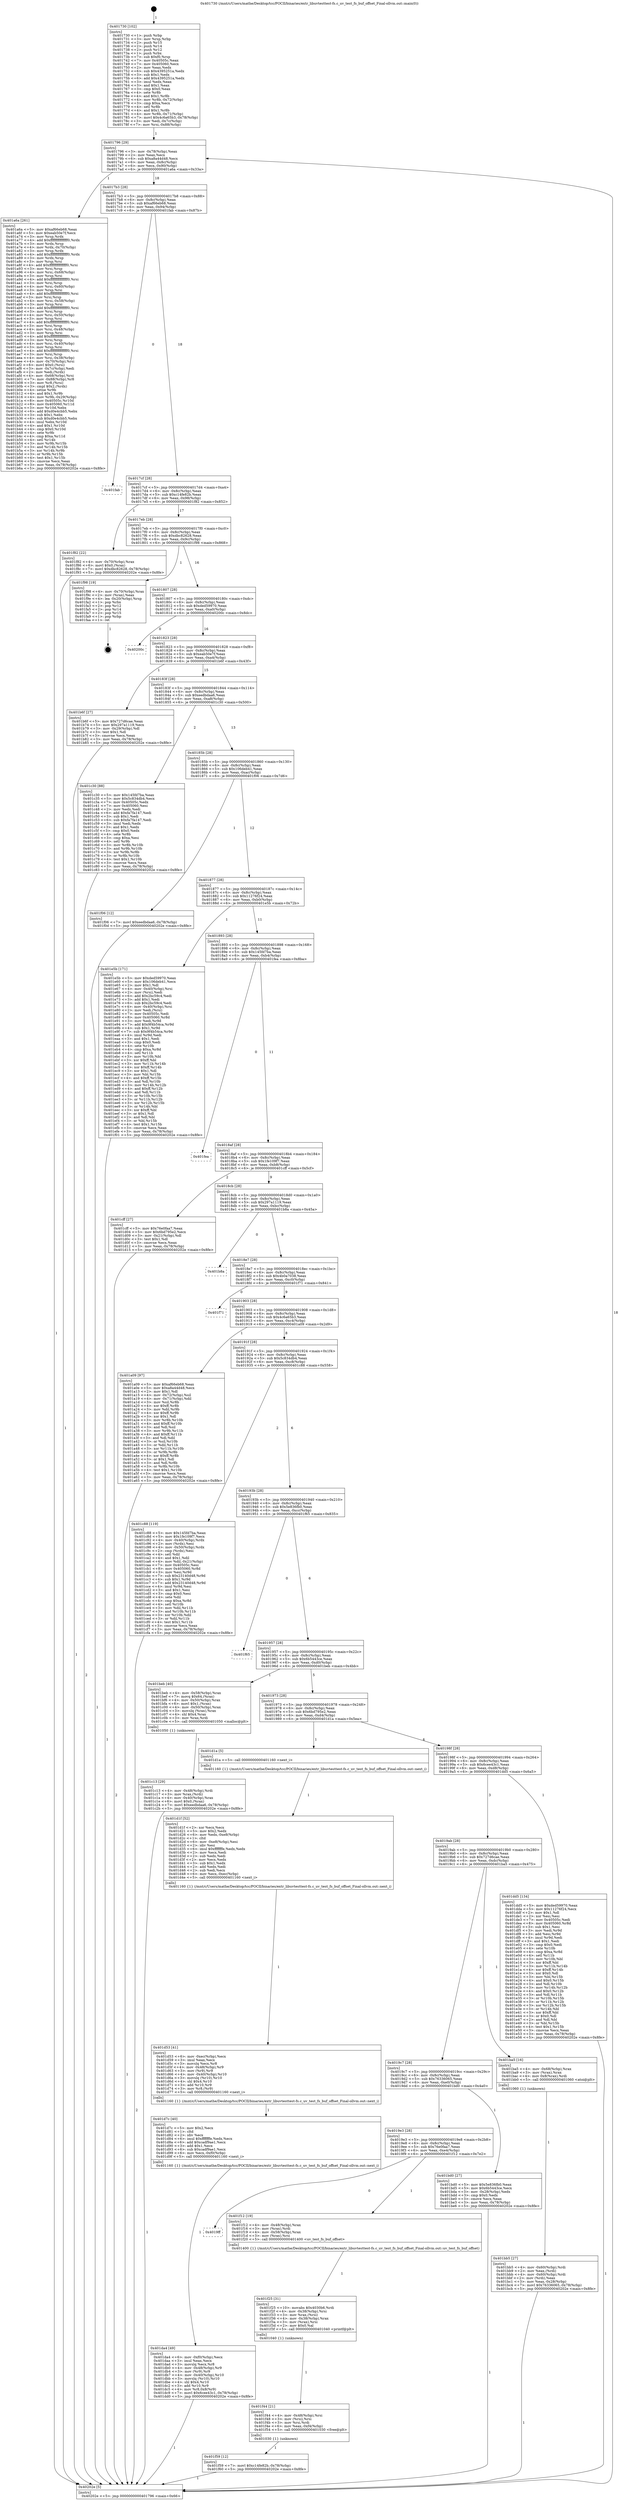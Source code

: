 digraph "0x401730" {
  label = "0x401730 (/mnt/c/Users/mathe/Desktop/tcc/POCII/binaries/extr_libuvtesttest-fs.c_uv_test_fs_buf_offset_Final-ollvm.out::main(0))"
  labelloc = "t"
  node[shape=record]

  Entry [label="",width=0.3,height=0.3,shape=circle,fillcolor=black,style=filled]
  "0x401796" [label="{
     0x401796 [29]\l
     | [instrs]\l
     &nbsp;&nbsp;0x401796 \<+3\>: mov -0x78(%rbp),%eax\l
     &nbsp;&nbsp;0x401799 \<+2\>: mov %eax,%ecx\l
     &nbsp;&nbsp;0x40179b \<+6\>: sub $0xa8a44d48,%ecx\l
     &nbsp;&nbsp;0x4017a1 \<+6\>: mov %eax,-0x8c(%rbp)\l
     &nbsp;&nbsp;0x4017a7 \<+6\>: mov %ecx,-0x90(%rbp)\l
     &nbsp;&nbsp;0x4017ad \<+6\>: je 0000000000401a6a \<main+0x33a\>\l
  }"]
  "0x401a6a" [label="{
     0x401a6a [261]\l
     | [instrs]\l
     &nbsp;&nbsp;0x401a6a \<+5\>: mov $0xaf66eb68,%eax\l
     &nbsp;&nbsp;0x401a6f \<+5\>: mov $0xeab50e7f,%ecx\l
     &nbsp;&nbsp;0x401a74 \<+3\>: mov %rsp,%rdx\l
     &nbsp;&nbsp;0x401a77 \<+4\>: add $0xfffffffffffffff0,%rdx\l
     &nbsp;&nbsp;0x401a7b \<+3\>: mov %rdx,%rsp\l
     &nbsp;&nbsp;0x401a7e \<+4\>: mov %rdx,-0x70(%rbp)\l
     &nbsp;&nbsp;0x401a82 \<+3\>: mov %rsp,%rdx\l
     &nbsp;&nbsp;0x401a85 \<+4\>: add $0xfffffffffffffff0,%rdx\l
     &nbsp;&nbsp;0x401a89 \<+3\>: mov %rdx,%rsp\l
     &nbsp;&nbsp;0x401a8c \<+3\>: mov %rsp,%rsi\l
     &nbsp;&nbsp;0x401a8f \<+4\>: add $0xfffffffffffffff0,%rsi\l
     &nbsp;&nbsp;0x401a93 \<+3\>: mov %rsi,%rsp\l
     &nbsp;&nbsp;0x401a96 \<+4\>: mov %rsi,-0x68(%rbp)\l
     &nbsp;&nbsp;0x401a9a \<+3\>: mov %rsp,%rsi\l
     &nbsp;&nbsp;0x401a9d \<+4\>: add $0xfffffffffffffff0,%rsi\l
     &nbsp;&nbsp;0x401aa1 \<+3\>: mov %rsi,%rsp\l
     &nbsp;&nbsp;0x401aa4 \<+4\>: mov %rsi,-0x60(%rbp)\l
     &nbsp;&nbsp;0x401aa8 \<+3\>: mov %rsp,%rsi\l
     &nbsp;&nbsp;0x401aab \<+4\>: add $0xfffffffffffffff0,%rsi\l
     &nbsp;&nbsp;0x401aaf \<+3\>: mov %rsi,%rsp\l
     &nbsp;&nbsp;0x401ab2 \<+4\>: mov %rsi,-0x58(%rbp)\l
     &nbsp;&nbsp;0x401ab6 \<+3\>: mov %rsp,%rsi\l
     &nbsp;&nbsp;0x401ab9 \<+4\>: add $0xfffffffffffffff0,%rsi\l
     &nbsp;&nbsp;0x401abd \<+3\>: mov %rsi,%rsp\l
     &nbsp;&nbsp;0x401ac0 \<+4\>: mov %rsi,-0x50(%rbp)\l
     &nbsp;&nbsp;0x401ac4 \<+3\>: mov %rsp,%rsi\l
     &nbsp;&nbsp;0x401ac7 \<+4\>: add $0xfffffffffffffff0,%rsi\l
     &nbsp;&nbsp;0x401acb \<+3\>: mov %rsi,%rsp\l
     &nbsp;&nbsp;0x401ace \<+4\>: mov %rsi,-0x48(%rbp)\l
     &nbsp;&nbsp;0x401ad2 \<+3\>: mov %rsp,%rsi\l
     &nbsp;&nbsp;0x401ad5 \<+4\>: add $0xfffffffffffffff0,%rsi\l
     &nbsp;&nbsp;0x401ad9 \<+3\>: mov %rsi,%rsp\l
     &nbsp;&nbsp;0x401adc \<+4\>: mov %rsi,-0x40(%rbp)\l
     &nbsp;&nbsp;0x401ae0 \<+3\>: mov %rsp,%rsi\l
     &nbsp;&nbsp;0x401ae3 \<+4\>: add $0xfffffffffffffff0,%rsi\l
     &nbsp;&nbsp;0x401ae7 \<+3\>: mov %rsi,%rsp\l
     &nbsp;&nbsp;0x401aea \<+4\>: mov %rsi,-0x38(%rbp)\l
     &nbsp;&nbsp;0x401aee \<+4\>: mov -0x70(%rbp),%rsi\l
     &nbsp;&nbsp;0x401af2 \<+6\>: movl $0x0,(%rsi)\l
     &nbsp;&nbsp;0x401af8 \<+3\>: mov -0x7c(%rbp),%edi\l
     &nbsp;&nbsp;0x401afb \<+2\>: mov %edi,(%rdx)\l
     &nbsp;&nbsp;0x401afd \<+4\>: mov -0x68(%rbp),%rsi\l
     &nbsp;&nbsp;0x401b01 \<+7\>: mov -0x88(%rbp),%r8\l
     &nbsp;&nbsp;0x401b08 \<+3\>: mov %r8,(%rsi)\l
     &nbsp;&nbsp;0x401b0b \<+3\>: cmpl $0x2,(%rdx)\l
     &nbsp;&nbsp;0x401b0e \<+4\>: setne %r9b\l
     &nbsp;&nbsp;0x401b12 \<+4\>: and $0x1,%r9b\l
     &nbsp;&nbsp;0x401b16 \<+4\>: mov %r9b,-0x29(%rbp)\l
     &nbsp;&nbsp;0x401b1a \<+8\>: mov 0x40505c,%r10d\l
     &nbsp;&nbsp;0x401b22 \<+8\>: mov 0x405060,%r11d\l
     &nbsp;&nbsp;0x401b2a \<+3\>: mov %r10d,%ebx\l
     &nbsp;&nbsp;0x401b2d \<+6\>: add $0xd0e4cbb5,%ebx\l
     &nbsp;&nbsp;0x401b33 \<+3\>: sub $0x1,%ebx\l
     &nbsp;&nbsp;0x401b36 \<+6\>: sub $0xd0e4cbb5,%ebx\l
     &nbsp;&nbsp;0x401b3c \<+4\>: imul %ebx,%r10d\l
     &nbsp;&nbsp;0x401b40 \<+4\>: and $0x1,%r10d\l
     &nbsp;&nbsp;0x401b44 \<+4\>: cmp $0x0,%r10d\l
     &nbsp;&nbsp;0x401b48 \<+4\>: sete %r9b\l
     &nbsp;&nbsp;0x401b4c \<+4\>: cmp $0xa,%r11d\l
     &nbsp;&nbsp;0x401b50 \<+4\>: setl %r14b\l
     &nbsp;&nbsp;0x401b54 \<+3\>: mov %r9b,%r15b\l
     &nbsp;&nbsp;0x401b57 \<+3\>: and %r14b,%r15b\l
     &nbsp;&nbsp;0x401b5a \<+3\>: xor %r14b,%r9b\l
     &nbsp;&nbsp;0x401b5d \<+3\>: or %r9b,%r15b\l
     &nbsp;&nbsp;0x401b60 \<+4\>: test $0x1,%r15b\l
     &nbsp;&nbsp;0x401b64 \<+3\>: cmovne %ecx,%eax\l
     &nbsp;&nbsp;0x401b67 \<+3\>: mov %eax,-0x78(%rbp)\l
     &nbsp;&nbsp;0x401b6a \<+5\>: jmp 000000000040202e \<main+0x8fe\>\l
  }"]
  "0x4017b3" [label="{
     0x4017b3 [28]\l
     | [instrs]\l
     &nbsp;&nbsp;0x4017b3 \<+5\>: jmp 00000000004017b8 \<main+0x88\>\l
     &nbsp;&nbsp;0x4017b8 \<+6\>: mov -0x8c(%rbp),%eax\l
     &nbsp;&nbsp;0x4017be \<+5\>: sub $0xaf66eb68,%eax\l
     &nbsp;&nbsp;0x4017c3 \<+6\>: mov %eax,-0x94(%rbp)\l
     &nbsp;&nbsp;0x4017c9 \<+6\>: je 0000000000401fab \<main+0x87b\>\l
  }"]
  Exit [label="",width=0.3,height=0.3,shape=circle,fillcolor=black,style=filled,peripheries=2]
  "0x401fab" [label="{
     0x401fab\l
  }", style=dashed]
  "0x4017cf" [label="{
     0x4017cf [28]\l
     | [instrs]\l
     &nbsp;&nbsp;0x4017cf \<+5\>: jmp 00000000004017d4 \<main+0xa4\>\l
     &nbsp;&nbsp;0x4017d4 \<+6\>: mov -0x8c(%rbp),%eax\l
     &nbsp;&nbsp;0x4017da \<+5\>: sub $0xc14fe82b,%eax\l
     &nbsp;&nbsp;0x4017df \<+6\>: mov %eax,-0x98(%rbp)\l
     &nbsp;&nbsp;0x4017e5 \<+6\>: je 0000000000401f82 \<main+0x852\>\l
  }"]
  "0x401f59" [label="{
     0x401f59 [12]\l
     | [instrs]\l
     &nbsp;&nbsp;0x401f59 \<+7\>: movl $0xc14fe82b,-0x78(%rbp)\l
     &nbsp;&nbsp;0x401f60 \<+5\>: jmp 000000000040202e \<main+0x8fe\>\l
  }"]
  "0x401f82" [label="{
     0x401f82 [22]\l
     | [instrs]\l
     &nbsp;&nbsp;0x401f82 \<+4\>: mov -0x70(%rbp),%rax\l
     &nbsp;&nbsp;0x401f86 \<+6\>: movl $0x0,(%rax)\l
     &nbsp;&nbsp;0x401f8c \<+7\>: movl $0xdbc82628,-0x78(%rbp)\l
     &nbsp;&nbsp;0x401f93 \<+5\>: jmp 000000000040202e \<main+0x8fe\>\l
  }"]
  "0x4017eb" [label="{
     0x4017eb [28]\l
     | [instrs]\l
     &nbsp;&nbsp;0x4017eb \<+5\>: jmp 00000000004017f0 \<main+0xc0\>\l
     &nbsp;&nbsp;0x4017f0 \<+6\>: mov -0x8c(%rbp),%eax\l
     &nbsp;&nbsp;0x4017f6 \<+5\>: sub $0xdbc82628,%eax\l
     &nbsp;&nbsp;0x4017fb \<+6\>: mov %eax,-0x9c(%rbp)\l
     &nbsp;&nbsp;0x401801 \<+6\>: je 0000000000401f98 \<main+0x868\>\l
  }"]
  "0x401f44" [label="{
     0x401f44 [21]\l
     | [instrs]\l
     &nbsp;&nbsp;0x401f44 \<+4\>: mov -0x48(%rbp),%rsi\l
     &nbsp;&nbsp;0x401f48 \<+3\>: mov (%rsi),%rsi\l
     &nbsp;&nbsp;0x401f4b \<+3\>: mov %rsi,%rdi\l
     &nbsp;&nbsp;0x401f4e \<+6\>: mov %eax,-0xf4(%rbp)\l
     &nbsp;&nbsp;0x401f54 \<+5\>: call 0000000000401030 \<free@plt\>\l
     | [calls]\l
     &nbsp;&nbsp;0x401030 \{1\} (unknown)\l
  }"]
  "0x401f98" [label="{
     0x401f98 [19]\l
     | [instrs]\l
     &nbsp;&nbsp;0x401f98 \<+4\>: mov -0x70(%rbp),%rax\l
     &nbsp;&nbsp;0x401f9c \<+2\>: mov (%rax),%eax\l
     &nbsp;&nbsp;0x401f9e \<+4\>: lea -0x20(%rbp),%rsp\l
     &nbsp;&nbsp;0x401fa2 \<+1\>: pop %rbx\l
     &nbsp;&nbsp;0x401fa3 \<+2\>: pop %r12\l
     &nbsp;&nbsp;0x401fa5 \<+2\>: pop %r14\l
     &nbsp;&nbsp;0x401fa7 \<+2\>: pop %r15\l
     &nbsp;&nbsp;0x401fa9 \<+1\>: pop %rbp\l
     &nbsp;&nbsp;0x401faa \<+1\>: ret\l
  }"]
  "0x401807" [label="{
     0x401807 [28]\l
     | [instrs]\l
     &nbsp;&nbsp;0x401807 \<+5\>: jmp 000000000040180c \<main+0xdc\>\l
     &nbsp;&nbsp;0x40180c \<+6\>: mov -0x8c(%rbp),%eax\l
     &nbsp;&nbsp;0x401812 \<+5\>: sub $0xded59970,%eax\l
     &nbsp;&nbsp;0x401817 \<+6\>: mov %eax,-0xa0(%rbp)\l
     &nbsp;&nbsp;0x40181d \<+6\>: je 000000000040200c \<main+0x8dc\>\l
  }"]
  "0x401f25" [label="{
     0x401f25 [31]\l
     | [instrs]\l
     &nbsp;&nbsp;0x401f25 \<+10\>: movabs $0x4030b6,%rdi\l
     &nbsp;&nbsp;0x401f2f \<+4\>: mov -0x38(%rbp),%rsi\l
     &nbsp;&nbsp;0x401f33 \<+3\>: mov %rax,(%rsi)\l
     &nbsp;&nbsp;0x401f36 \<+4\>: mov -0x38(%rbp),%rax\l
     &nbsp;&nbsp;0x401f3a \<+3\>: mov (%rax),%rsi\l
     &nbsp;&nbsp;0x401f3d \<+2\>: mov $0x0,%al\l
     &nbsp;&nbsp;0x401f3f \<+5\>: call 0000000000401040 \<printf@plt\>\l
     | [calls]\l
     &nbsp;&nbsp;0x401040 \{1\} (unknown)\l
  }"]
  "0x40200c" [label="{
     0x40200c\l
  }", style=dashed]
  "0x401823" [label="{
     0x401823 [28]\l
     | [instrs]\l
     &nbsp;&nbsp;0x401823 \<+5\>: jmp 0000000000401828 \<main+0xf8\>\l
     &nbsp;&nbsp;0x401828 \<+6\>: mov -0x8c(%rbp),%eax\l
     &nbsp;&nbsp;0x40182e \<+5\>: sub $0xeab50e7f,%eax\l
     &nbsp;&nbsp;0x401833 \<+6\>: mov %eax,-0xa4(%rbp)\l
     &nbsp;&nbsp;0x401839 \<+6\>: je 0000000000401b6f \<main+0x43f\>\l
  }"]
  "0x4019ff" [label="{
     0x4019ff\l
  }", style=dashed]
  "0x401b6f" [label="{
     0x401b6f [27]\l
     | [instrs]\l
     &nbsp;&nbsp;0x401b6f \<+5\>: mov $0x727d6cae,%eax\l
     &nbsp;&nbsp;0x401b74 \<+5\>: mov $0x297a1119,%ecx\l
     &nbsp;&nbsp;0x401b79 \<+3\>: mov -0x29(%rbp),%dl\l
     &nbsp;&nbsp;0x401b7c \<+3\>: test $0x1,%dl\l
     &nbsp;&nbsp;0x401b7f \<+3\>: cmovne %ecx,%eax\l
     &nbsp;&nbsp;0x401b82 \<+3\>: mov %eax,-0x78(%rbp)\l
     &nbsp;&nbsp;0x401b85 \<+5\>: jmp 000000000040202e \<main+0x8fe\>\l
  }"]
  "0x40183f" [label="{
     0x40183f [28]\l
     | [instrs]\l
     &nbsp;&nbsp;0x40183f \<+5\>: jmp 0000000000401844 \<main+0x114\>\l
     &nbsp;&nbsp;0x401844 \<+6\>: mov -0x8c(%rbp),%eax\l
     &nbsp;&nbsp;0x40184a \<+5\>: sub $0xeedbdaa6,%eax\l
     &nbsp;&nbsp;0x40184f \<+6\>: mov %eax,-0xa8(%rbp)\l
     &nbsp;&nbsp;0x401855 \<+6\>: je 0000000000401c30 \<main+0x500\>\l
  }"]
  "0x401f12" [label="{
     0x401f12 [19]\l
     | [instrs]\l
     &nbsp;&nbsp;0x401f12 \<+4\>: mov -0x48(%rbp),%rax\l
     &nbsp;&nbsp;0x401f16 \<+3\>: mov (%rax),%rdi\l
     &nbsp;&nbsp;0x401f19 \<+4\>: mov -0x58(%rbp),%rax\l
     &nbsp;&nbsp;0x401f1d \<+3\>: mov (%rax),%rsi\l
     &nbsp;&nbsp;0x401f20 \<+5\>: call 0000000000401400 \<uv_test_fs_buf_offset\>\l
     | [calls]\l
     &nbsp;&nbsp;0x401400 \{1\} (/mnt/c/Users/mathe/Desktop/tcc/POCII/binaries/extr_libuvtesttest-fs.c_uv_test_fs_buf_offset_Final-ollvm.out::uv_test_fs_buf_offset)\l
  }"]
  "0x401c30" [label="{
     0x401c30 [88]\l
     | [instrs]\l
     &nbsp;&nbsp;0x401c30 \<+5\>: mov $0x145fd7ba,%eax\l
     &nbsp;&nbsp;0x401c35 \<+5\>: mov $0x5c834db4,%ecx\l
     &nbsp;&nbsp;0x401c3a \<+7\>: mov 0x40505c,%edx\l
     &nbsp;&nbsp;0x401c41 \<+7\>: mov 0x405060,%esi\l
     &nbsp;&nbsp;0x401c48 \<+2\>: mov %edx,%edi\l
     &nbsp;&nbsp;0x401c4a \<+6\>: add $0xfa7fa147,%edi\l
     &nbsp;&nbsp;0x401c50 \<+3\>: sub $0x1,%edi\l
     &nbsp;&nbsp;0x401c53 \<+6\>: sub $0xfa7fa147,%edi\l
     &nbsp;&nbsp;0x401c59 \<+3\>: imul %edi,%edx\l
     &nbsp;&nbsp;0x401c5c \<+3\>: and $0x1,%edx\l
     &nbsp;&nbsp;0x401c5f \<+3\>: cmp $0x0,%edx\l
     &nbsp;&nbsp;0x401c62 \<+4\>: sete %r8b\l
     &nbsp;&nbsp;0x401c66 \<+3\>: cmp $0xa,%esi\l
     &nbsp;&nbsp;0x401c69 \<+4\>: setl %r9b\l
     &nbsp;&nbsp;0x401c6d \<+3\>: mov %r8b,%r10b\l
     &nbsp;&nbsp;0x401c70 \<+3\>: and %r9b,%r10b\l
     &nbsp;&nbsp;0x401c73 \<+3\>: xor %r9b,%r8b\l
     &nbsp;&nbsp;0x401c76 \<+3\>: or %r8b,%r10b\l
     &nbsp;&nbsp;0x401c79 \<+4\>: test $0x1,%r10b\l
     &nbsp;&nbsp;0x401c7d \<+3\>: cmovne %ecx,%eax\l
     &nbsp;&nbsp;0x401c80 \<+3\>: mov %eax,-0x78(%rbp)\l
     &nbsp;&nbsp;0x401c83 \<+5\>: jmp 000000000040202e \<main+0x8fe\>\l
  }"]
  "0x40185b" [label="{
     0x40185b [28]\l
     | [instrs]\l
     &nbsp;&nbsp;0x40185b \<+5\>: jmp 0000000000401860 \<main+0x130\>\l
     &nbsp;&nbsp;0x401860 \<+6\>: mov -0x8c(%rbp),%eax\l
     &nbsp;&nbsp;0x401866 \<+5\>: sub $0x106deb41,%eax\l
     &nbsp;&nbsp;0x40186b \<+6\>: mov %eax,-0xac(%rbp)\l
     &nbsp;&nbsp;0x401871 \<+6\>: je 0000000000401f06 \<main+0x7d6\>\l
  }"]
  "0x401da4" [label="{
     0x401da4 [49]\l
     | [instrs]\l
     &nbsp;&nbsp;0x401da4 \<+6\>: mov -0xf0(%rbp),%ecx\l
     &nbsp;&nbsp;0x401daa \<+3\>: imul %eax,%ecx\l
     &nbsp;&nbsp;0x401dad \<+3\>: movslq %ecx,%r8\l
     &nbsp;&nbsp;0x401db0 \<+4\>: mov -0x48(%rbp),%r9\l
     &nbsp;&nbsp;0x401db4 \<+3\>: mov (%r9),%r9\l
     &nbsp;&nbsp;0x401db7 \<+4\>: mov -0x40(%rbp),%r10\l
     &nbsp;&nbsp;0x401dbb \<+3\>: movslq (%r10),%r10\l
     &nbsp;&nbsp;0x401dbe \<+4\>: shl $0x4,%r10\l
     &nbsp;&nbsp;0x401dc2 \<+3\>: add %r10,%r9\l
     &nbsp;&nbsp;0x401dc5 \<+4\>: mov %r8,0x8(%r9)\l
     &nbsp;&nbsp;0x401dc9 \<+7\>: movl $0x6cee43c1,-0x78(%rbp)\l
     &nbsp;&nbsp;0x401dd0 \<+5\>: jmp 000000000040202e \<main+0x8fe\>\l
  }"]
  "0x401f06" [label="{
     0x401f06 [12]\l
     | [instrs]\l
     &nbsp;&nbsp;0x401f06 \<+7\>: movl $0xeedbdaa6,-0x78(%rbp)\l
     &nbsp;&nbsp;0x401f0d \<+5\>: jmp 000000000040202e \<main+0x8fe\>\l
  }"]
  "0x401877" [label="{
     0x401877 [28]\l
     | [instrs]\l
     &nbsp;&nbsp;0x401877 \<+5\>: jmp 000000000040187c \<main+0x14c\>\l
     &nbsp;&nbsp;0x40187c \<+6\>: mov -0x8c(%rbp),%eax\l
     &nbsp;&nbsp;0x401882 \<+5\>: sub $0x11276f24,%eax\l
     &nbsp;&nbsp;0x401887 \<+6\>: mov %eax,-0xb0(%rbp)\l
     &nbsp;&nbsp;0x40188d \<+6\>: je 0000000000401e5b \<main+0x72b\>\l
  }"]
  "0x401d7c" [label="{
     0x401d7c [40]\l
     | [instrs]\l
     &nbsp;&nbsp;0x401d7c \<+5\>: mov $0x2,%ecx\l
     &nbsp;&nbsp;0x401d81 \<+1\>: cltd\l
     &nbsp;&nbsp;0x401d82 \<+2\>: idiv %ecx\l
     &nbsp;&nbsp;0x401d84 \<+6\>: imul $0xfffffffe,%edx,%ecx\l
     &nbsp;&nbsp;0x401d8a \<+6\>: add $0xcadf9ae1,%ecx\l
     &nbsp;&nbsp;0x401d90 \<+3\>: add $0x1,%ecx\l
     &nbsp;&nbsp;0x401d93 \<+6\>: sub $0xcadf9ae1,%ecx\l
     &nbsp;&nbsp;0x401d99 \<+6\>: mov %ecx,-0xf0(%rbp)\l
     &nbsp;&nbsp;0x401d9f \<+5\>: call 0000000000401160 \<next_i\>\l
     | [calls]\l
     &nbsp;&nbsp;0x401160 \{1\} (/mnt/c/Users/mathe/Desktop/tcc/POCII/binaries/extr_libuvtesttest-fs.c_uv_test_fs_buf_offset_Final-ollvm.out::next_i)\l
  }"]
  "0x401e5b" [label="{
     0x401e5b [171]\l
     | [instrs]\l
     &nbsp;&nbsp;0x401e5b \<+5\>: mov $0xded59970,%eax\l
     &nbsp;&nbsp;0x401e60 \<+5\>: mov $0x106deb41,%ecx\l
     &nbsp;&nbsp;0x401e65 \<+2\>: mov $0x1,%dl\l
     &nbsp;&nbsp;0x401e67 \<+4\>: mov -0x40(%rbp),%rsi\l
     &nbsp;&nbsp;0x401e6b \<+2\>: mov (%rsi),%edi\l
     &nbsp;&nbsp;0x401e6d \<+6\>: add $0x2bc59c4,%edi\l
     &nbsp;&nbsp;0x401e73 \<+3\>: add $0x1,%edi\l
     &nbsp;&nbsp;0x401e76 \<+6\>: sub $0x2bc59c4,%edi\l
     &nbsp;&nbsp;0x401e7c \<+4\>: mov -0x40(%rbp),%rsi\l
     &nbsp;&nbsp;0x401e80 \<+2\>: mov %edi,(%rsi)\l
     &nbsp;&nbsp;0x401e82 \<+7\>: mov 0x40505c,%edi\l
     &nbsp;&nbsp;0x401e89 \<+8\>: mov 0x405060,%r8d\l
     &nbsp;&nbsp;0x401e91 \<+3\>: mov %edi,%r9d\l
     &nbsp;&nbsp;0x401e94 \<+7\>: add $0x9f4b54ca,%r9d\l
     &nbsp;&nbsp;0x401e9b \<+4\>: sub $0x1,%r9d\l
     &nbsp;&nbsp;0x401e9f \<+7\>: sub $0x9f4b54ca,%r9d\l
     &nbsp;&nbsp;0x401ea6 \<+4\>: imul %r9d,%edi\l
     &nbsp;&nbsp;0x401eaa \<+3\>: and $0x1,%edi\l
     &nbsp;&nbsp;0x401ead \<+3\>: cmp $0x0,%edi\l
     &nbsp;&nbsp;0x401eb0 \<+4\>: sete %r10b\l
     &nbsp;&nbsp;0x401eb4 \<+4\>: cmp $0xa,%r8d\l
     &nbsp;&nbsp;0x401eb8 \<+4\>: setl %r11b\l
     &nbsp;&nbsp;0x401ebc \<+3\>: mov %r10b,%bl\l
     &nbsp;&nbsp;0x401ebf \<+3\>: xor $0xff,%bl\l
     &nbsp;&nbsp;0x401ec2 \<+3\>: mov %r11b,%r14b\l
     &nbsp;&nbsp;0x401ec5 \<+4\>: xor $0xff,%r14b\l
     &nbsp;&nbsp;0x401ec9 \<+3\>: xor $0x1,%dl\l
     &nbsp;&nbsp;0x401ecc \<+3\>: mov %bl,%r15b\l
     &nbsp;&nbsp;0x401ecf \<+4\>: and $0xff,%r15b\l
     &nbsp;&nbsp;0x401ed3 \<+3\>: and %dl,%r10b\l
     &nbsp;&nbsp;0x401ed6 \<+3\>: mov %r14b,%r12b\l
     &nbsp;&nbsp;0x401ed9 \<+4\>: and $0xff,%r12b\l
     &nbsp;&nbsp;0x401edd \<+3\>: and %dl,%r11b\l
     &nbsp;&nbsp;0x401ee0 \<+3\>: or %r10b,%r15b\l
     &nbsp;&nbsp;0x401ee3 \<+3\>: or %r11b,%r12b\l
     &nbsp;&nbsp;0x401ee6 \<+3\>: xor %r12b,%r15b\l
     &nbsp;&nbsp;0x401ee9 \<+3\>: or %r14b,%bl\l
     &nbsp;&nbsp;0x401eec \<+3\>: xor $0xff,%bl\l
     &nbsp;&nbsp;0x401eef \<+3\>: or $0x1,%dl\l
     &nbsp;&nbsp;0x401ef2 \<+2\>: and %dl,%bl\l
     &nbsp;&nbsp;0x401ef4 \<+3\>: or %bl,%r15b\l
     &nbsp;&nbsp;0x401ef7 \<+4\>: test $0x1,%r15b\l
     &nbsp;&nbsp;0x401efb \<+3\>: cmovne %ecx,%eax\l
     &nbsp;&nbsp;0x401efe \<+3\>: mov %eax,-0x78(%rbp)\l
     &nbsp;&nbsp;0x401f01 \<+5\>: jmp 000000000040202e \<main+0x8fe\>\l
  }"]
  "0x401893" [label="{
     0x401893 [28]\l
     | [instrs]\l
     &nbsp;&nbsp;0x401893 \<+5\>: jmp 0000000000401898 \<main+0x168\>\l
     &nbsp;&nbsp;0x401898 \<+6\>: mov -0x8c(%rbp),%eax\l
     &nbsp;&nbsp;0x40189e \<+5\>: sub $0x145fd7ba,%eax\l
     &nbsp;&nbsp;0x4018a3 \<+6\>: mov %eax,-0xb4(%rbp)\l
     &nbsp;&nbsp;0x4018a9 \<+6\>: je 0000000000401fea \<main+0x8ba\>\l
  }"]
  "0x401d53" [label="{
     0x401d53 [41]\l
     | [instrs]\l
     &nbsp;&nbsp;0x401d53 \<+6\>: mov -0xec(%rbp),%ecx\l
     &nbsp;&nbsp;0x401d59 \<+3\>: imul %eax,%ecx\l
     &nbsp;&nbsp;0x401d5c \<+3\>: movslq %ecx,%r8\l
     &nbsp;&nbsp;0x401d5f \<+4\>: mov -0x48(%rbp),%r9\l
     &nbsp;&nbsp;0x401d63 \<+3\>: mov (%r9),%r9\l
     &nbsp;&nbsp;0x401d66 \<+4\>: mov -0x40(%rbp),%r10\l
     &nbsp;&nbsp;0x401d6a \<+3\>: movslq (%r10),%r10\l
     &nbsp;&nbsp;0x401d6d \<+4\>: shl $0x4,%r10\l
     &nbsp;&nbsp;0x401d71 \<+3\>: add %r10,%r9\l
     &nbsp;&nbsp;0x401d74 \<+3\>: mov %r8,(%r9)\l
     &nbsp;&nbsp;0x401d77 \<+5\>: call 0000000000401160 \<next_i\>\l
     | [calls]\l
     &nbsp;&nbsp;0x401160 \{1\} (/mnt/c/Users/mathe/Desktop/tcc/POCII/binaries/extr_libuvtesttest-fs.c_uv_test_fs_buf_offset_Final-ollvm.out::next_i)\l
  }"]
  "0x401fea" [label="{
     0x401fea\l
  }", style=dashed]
  "0x4018af" [label="{
     0x4018af [28]\l
     | [instrs]\l
     &nbsp;&nbsp;0x4018af \<+5\>: jmp 00000000004018b4 \<main+0x184\>\l
     &nbsp;&nbsp;0x4018b4 \<+6\>: mov -0x8c(%rbp),%eax\l
     &nbsp;&nbsp;0x4018ba \<+5\>: sub $0x1fe109f7,%eax\l
     &nbsp;&nbsp;0x4018bf \<+6\>: mov %eax,-0xb8(%rbp)\l
     &nbsp;&nbsp;0x4018c5 \<+6\>: je 0000000000401cff \<main+0x5cf\>\l
  }"]
  "0x401d1f" [label="{
     0x401d1f [52]\l
     | [instrs]\l
     &nbsp;&nbsp;0x401d1f \<+2\>: xor %ecx,%ecx\l
     &nbsp;&nbsp;0x401d21 \<+5\>: mov $0x2,%edx\l
     &nbsp;&nbsp;0x401d26 \<+6\>: mov %edx,-0xe8(%rbp)\l
     &nbsp;&nbsp;0x401d2c \<+1\>: cltd\l
     &nbsp;&nbsp;0x401d2d \<+6\>: mov -0xe8(%rbp),%esi\l
     &nbsp;&nbsp;0x401d33 \<+2\>: idiv %esi\l
     &nbsp;&nbsp;0x401d35 \<+6\>: imul $0xfffffffe,%edx,%edx\l
     &nbsp;&nbsp;0x401d3b \<+2\>: mov %ecx,%edi\l
     &nbsp;&nbsp;0x401d3d \<+2\>: sub %edx,%edi\l
     &nbsp;&nbsp;0x401d3f \<+2\>: mov %ecx,%edx\l
     &nbsp;&nbsp;0x401d41 \<+3\>: sub $0x1,%edx\l
     &nbsp;&nbsp;0x401d44 \<+2\>: add %edx,%edi\l
     &nbsp;&nbsp;0x401d46 \<+2\>: sub %edi,%ecx\l
     &nbsp;&nbsp;0x401d48 \<+6\>: mov %ecx,-0xec(%rbp)\l
     &nbsp;&nbsp;0x401d4e \<+5\>: call 0000000000401160 \<next_i\>\l
     | [calls]\l
     &nbsp;&nbsp;0x401160 \{1\} (/mnt/c/Users/mathe/Desktop/tcc/POCII/binaries/extr_libuvtesttest-fs.c_uv_test_fs_buf_offset_Final-ollvm.out::next_i)\l
  }"]
  "0x401cff" [label="{
     0x401cff [27]\l
     | [instrs]\l
     &nbsp;&nbsp;0x401cff \<+5\>: mov $0x76e0faa7,%eax\l
     &nbsp;&nbsp;0x401d04 \<+5\>: mov $0x6bd795e2,%ecx\l
     &nbsp;&nbsp;0x401d09 \<+3\>: mov -0x21(%rbp),%dl\l
     &nbsp;&nbsp;0x401d0c \<+3\>: test $0x1,%dl\l
     &nbsp;&nbsp;0x401d0f \<+3\>: cmovne %ecx,%eax\l
     &nbsp;&nbsp;0x401d12 \<+3\>: mov %eax,-0x78(%rbp)\l
     &nbsp;&nbsp;0x401d15 \<+5\>: jmp 000000000040202e \<main+0x8fe\>\l
  }"]
  "0x4018cb" [label="{
     0x4018cb [28]\l
     | [instrs]\l
     &nbsp;&nbsp;0x4018cb \<+5\>: jmp 00000000004018d0 \<main+0x1a0\>\l
     &nbsp;&nbsp;0x4018d0 \<+6\>: mov -0x8c(%rbp),%eax\l
     &nbsp;&nbsp;0x4018d6 \<+5\>: sub $0x297a1119,%eax\l
     &nbsp;&nbsp;0x4018db \<+6\>: mov %eax,-0xbc(%rbp)\l
     &nbsp;&nbsp;0x4018e1 \<+6\>: je 0000000000401b8a \<main+0x45a\>\l
  }"]
  "0x401c13" [label="{
     0x401c13 [29]\l
     | [instrs]\l
     &nbsp;&nbsp;0x401c13 \<+4\>: mov -0x48(%rbp),%rdi\l
     &nbsp;&nbsp;0x401c17 \<+3\>: mov %rax,(%rdi)\l
     &nbsp;&nbsp;0x401c1a \<+4\>: mov -0x40(%rbp),%rax\l
     &nbsp;&nbsp;0x401c1e \<+6\>: movl $0x0,(%rax)\l
     &nbsp;&nbsp;0x401c24 \<+7\>: movl $0xeedbdaa6,-0x78(%rbp)\l
     &nbsp;&nbsp;0x401c2b \<+5\>: jmp 000000000040202e \<main+0x8fe\>\l
  }"]
  "0x401b8a" [label="{
     0x401b8a\l
  }", style=dashed]
  "0x4018e7" [label="{
     0x4018e7 [28]\l
     | [instrs]\l
     &nbsp;&nbsp;0x4018e7 \<+5\>: jmp 00000000004018ec \<main+0x1bc\>\l
     &nbsp;&nbsp;0x4018ec \<+6\>: mov -0x8c(%rbp),%eax\l
     &nbsp;&nbsp;0x4018f2 \<+5\>: sub $0x4b0a7038,%eax\l
     &nbsp;&nbsp;0x4018f7 \<+6\>: mov %eax,-0xc0(%rbp)\l
     &nbsp;&nbsp;0x4018fd \<+6\>: je 0000000000401f71 \<main+0x841\>\l
  }"]
  "0x4019e3" [label="{
     0x4019e3 [28]\l
     | [instrs]\l
     &nbsp;&nbsp;0x4019e3 \<+5\>: jmp 00000000004019e8 \<main+0x2b8\>\l
     &nbsp;&nbsp;0x4019e8 \<+6\>: mov -0x8c(%rbp),%eax\l
     &nbsp;&nbsp;0x4019ee \<+5\>: sub $0x76e0faa7,%eax\l
     &nbsp;&nbsp;0x4019f3 \<+6\>: mov %eax,-0xe4(%rbp)\l
     &nbsp;&nbsp;0x4019f9 \<+6\>: je 0000000000401f12 \<main+0x7e2\>\l
  }"]
  "0x401f71" [label="{
     0x401f71\l
  }", style=dashed]
  "0x401903" [label="{
     0x401903 [28]\l
     | [instrs]\l
     &nbsp;&nbsp;0x401903 \<+5\>: jmp 0000000000401908 \<main+0x1d8\>\l
     &nbsp;&nbsp;0x401908 \<+6\>: mov -0x8c(%rbp),%eax\l
     &nbsp;&nbsp;0x40190e \<+5\>: sub $0x4c6a65b3,%eax\l
     &nbsp;&nbsp;0x401913 \<+6\>: mov %eax,-0xc4(%rbp)\l
     &nbsp;&nbsp;0x401919 \<+6\>: je 0000000000401a09 \<main+0x2d9\>\l
  }"]
  "0x401bd0" [label="{
     0x401bd0 [27]\l
     | [instrs]\l
     &nbsp;&nbsp;0x401bd0 \<+5\>: mov $0x5e836fb0,%eax\l
     &nbsp;&nbsp;0x401bd5 \<+5\>: mov $0x6b5443ce,%ecx\l
     &nbsp;&nbsp;0x401bda \<+3\>: mov -0x28(%rbp),%edx\l
     &nbsp;&nbsp;0x401bdd \<+3\>: cmp $0x0,%edx\l
     &nbsp;&nbsp;0x401be0 \<+3\>: cmove %ecx,%eax\l
     &nbsp;&nbsp;0x401be3 \<+3\>: mov %eax,-0x78(%rbp)\l
     &nbsp;&nbsp;0x401be6 \<+5\>: jmp 000000000040202e \<main+0x8fe\>\l
  }"]
  "0x401a09" [label="{
     0x401a09 [97]\l
     | [instrs]\l
     &nbsp;&nbsp;0x401a09 \<+5\>: mov $0xaf66eb68,%eax\l
     &nbsp;&nbsp;0x401a0e \<+5\>: mov $0xa8a44d48,%ecx\l
     &nbsp;&nbsp;0x401a13 \<+2\>: mov $0x1,%dl\l
     &nbsp;&nbsp;0x401a15 \<+4\>: mov -0x72(%rbp),%sil\l
     &nbsp;&nbsp;0x401a19 \<+4\>: mov -0x71(%rbp),%dil\l
     &nbsp;&nbsp;0x401a1d \<+3\>: mov %sil,%r8b\l
     &nbsp;&nbsp;0x401a20 \<+4\>: xor $0xff,%r8b\l
     &nbsp;&nbsp;0x401a24 \<+3\>: mov %dil,%r9b\l
     &nbsp;&nbsp;0x401a27 \<+4\>: xor $0xff,%r9b\l
     &nbsp;&nbsp;0x401a2b \<+3\>: xor $0x1,%dl\l
     &nbsp;&nbsp;0x401a2e \<+3\>: mov %r8b,%r10b\l
     &nbsp;&nbsp;0x401a31 \<+4\>: and $0xff,%r10b\l
     &nbsp;&nbsp;0x401a35 \<+3\>: and %dl,%sil\l
     &nbsp;&nbsp;0x401a38 \<+3\>: mov %r9b,%r11b\l
     &nbsp;&nbsp;0x401a3b \<+4\>: and $0xff,%r11b\l
     &nbsp;&nbsp;0x401a3f \<+3\>: and %dl,%dil\l
     &nbsp;&nbsp;0x401a42 \<+3\>: or %sil,%r10b\l
     &nbsp;&nbsp;0x401a45 \<+3\>: or %dil,%r11b\l
     &nbsp;&nbsp;0x401a48 \<+3\>: xor %r11b,%r10b\l
     &nbsp;&nbsp;0x401a4b \<+3\>: or %r9b,%r8b\l
     &nbsp;&nbsp;0x401a4e \<+4\>: xor $0xff,%r8b\l
     &nbsp;&nbsp;0x401a52 \<+3\>: or $0x1,%dl\l
     &nbsp;&nbsp;0x401a55 \<+3\>: and %dl,%r8b\l
     &nbsp;&nbsp;0x401a58 \<+3\>: or %r8b,%r10b\l
     &nbsp;&nbsp;0x401a5b \<+4\>: test $0x1,%r10b\l
     &nbsp;&nbsp;0x401a5f \<+3\>: cmovne %ecx,%eax\l
     &nbsp;&nbsp;0x401a62 \<+3\>: mov %eax,-0x78(%rbp)\l
     &nbsp;&nbsp;0x401a65 \<+5\>: jmp 000000000040202e \<main+0x8fe\>\l
  }"]
  "0x40191f" [label="{
     0x40191f [28]\l
     | [instrs]\l
     &nbsp;&nbsp;0x40191f \<+5\>: jmp 0000000000401924 \<main+0x1f4\>\l
     &nbsp;&nbsp;0x401924 \<+6\>: mov -0x8c(%rbp),%eax\l
     &nbsp;&nbsp;0x40192a \<+5\>: sub $0x5c834db4,%eax\l
     &nbsp;&nbsp;0x40192f \<+6\>: mov %eax,-0xc8(%rbp)\l
     &nbsp;&nbsp;0x401935 \<+6\>: je 0000000000401c88 \<main+0x558\>\l
  }"]
  "0x40202e" [label="{
     0x40202e [5]\l
     | [instrs]\l
     &nbsp;&nbsp;0x40202e \<+5\>: jmp 0000000000401796 \<main+0x66\>\l
  }"]
  "0x401730" [label="{
     0x401730 [102]\l
     | [instrs]\l
     &nbsp;&nbsp;0x401730 \<+1\>: push %rbp\l
     &nbsp;&nbsp;0x401731 \<+3\>: mov %rsp,%rbp\l
     &nbsp;&nbsp;0x401734 \<+2\>: push %r15\l
     &nbsp;&nbsp;0x401736 \<+2\>: push %r14\l
     &nbsp;&nbsp;0x401738 \<+2\>: push %r12\l
     &nbsp;&nbsp;0x40173a \<+1\>: push %rbx\l
     &nbsp;&nbsp;0x40173b \<+7\>: sub $0xf0,%rsp\l
     &nbsp;&nbsp;0x401742 \<+7\>: mov 0x40505c,%eax\l
     &nbsp;&nbsp;0x401749 \<+7\>: mov 0x405060,%ecx\l
     &nbsp;&nbsp;0x401750 \<+2\>: mov %eax,%edx\l
     &nbsp;&nbsp;0x401752 \<+6\>: sub $0x4395251a,%edx\l
     &nbsp;&nbsp;0x401758 \<+3\>: sub $0x1,%edx\l
     &nbsp;&nbsp;0x40175b \<+6\>: add $0x4395251a,%edx\l
     &nbsp;&nbsp;0x401761 \<+3\>: imul %edx,%eax\l
     &nbsp;&nbsp;0x401764 \<+3\>: and $0x1,%eax\l
     &nbsp;&nbsp;0x401767 \<+3\>: cmp $0x0,%eax\l
     &nbsp;&nbsp;0x40176a \<+4\>: sete %r8b\l
     &nbsp;&nbsp;0x40176e \<+4\>: and $0x1,%r8b\l
     &nbsp;&nbsp;0x401772 \<+4\>: mov %r8b,-0x72(%rbp)\l
     &nbsp;&nbsp;0x401776 \<+3\>: cmp $0xa,%ecx\l
     &nbsp;&nbsp;0x401779 \<+4\>: setl %r8b\l
     &nbsp;&nbsp;0x40177d \<+4\>: and $0x1,%r8b\l
     &nbsp;&nbsp;0x401781 \<+4\>: mov %r8b,-0x71(%rbp)\l
     &nbsp;&nbsp;0x401785 \<+7\>: movl $0x4c6a65b3,-0x78(%rbp)\l
     &nbsp;&nbsp;0x40178c \<+3\>: mov %edi,-0x7c(%rbp)\l
     &nbsp;&nbsp;0x40178f \<+7\>: mov %rsi,-0x88(%rbp)\l
  }"]
  "0x401bb5" [label="{
     0x401bb5 [27]\l
     | [instrs]\l
     &nbsp;&nbsp;0x401bb5 \<+4\>: mov -0x60(%rbp),%rdi\l
     &nbsp;&nbsp;0x401bb9 \<+2\>: mov %eax,(%rdi)\l
     &nbsp;&nbsp;0x401bbb \<+4\>: mov -0x60(%rbp),%rdi\l
     &nbsp;&nbsp;0x401bbf \<+2\>: mov (%rdi),%eax\l
     &nbsp;&nbsp;0x401bc1 \<+3\>: mov %eax,-0x28(%rbp)\l
     &nbsp;&nbsp;0x401bc4 \<+7\>: movl $0x76336065,-0x78(%rbp)\l
     &nbsp;&nbsp;0x401bcb \<+5\>: jmp 000000000040202e \<main+0x8fe\>\l
  }"]
  "0x4019c7" [label="{
     0x4019c7 [28]\l
     | [instrs]\l
     &nbsp;&nbsp;0x4019c7 \<+5\>: jmp 00000000004019cc \<main+0x29c\>\l
     &nbsp;&nbsp;0x4019cc \<+6\>: mov -0x8c(%rbp),%eax\l
     &nbsp;&nbsp;0x4019d2 \<+5\>: sub $0x76336065,%eax\l
     &nbsp;&nbsp;0x4019d7 \<+6\>: mov %eax,-0xe0(%rbp)\l
     &nbsp;&nbsp;0x4019dd \<+6\>: je 0000000000401bd0 \<main+0x4a0\>\l
  }"]
  "0x401c88" [label="{
     0x401c88 [119]\l
     | [instrs]\l
     &nbsp;&nbsp;0x401c88 \<+5\>: mov $0x145fd7ba,%eax\l
     &nbsp;&nbsp;0x401c8d \<+5\>: mov $0x1fe109f7,%ecx\l
     &nbsp;&nbsp;0x401c92 \<+4\>: mov -0x40(%rbp),%rdx\l
     &nbsp;&nbsp;0x401c96 \<+2\>: mov (%rdx),%esi\l
     &nbsp;&nbsp;0x401c98 \<+4\>: mov -0x50(%rbp),%rdx\l
     &nbsp;&nbsp;0x401c9c \<+2\>: cmp (%rdx),%esi\l
     &nbsp;&nbsp;0x401c9e \<+4\>: setl %dil\l
     &nbsp;&nbsp;0x401ca2 \<+4\>: and $0x1,%dil\l
     &nbsp;&nbsp;0x401ca6 \<+4\>: mov %dil,-0x21(%rbp)\l
     &nbsp;&nbsp;0x401caa \<+7\>: mov 0x40505c,%esi\l
     &nbsp;&nbsp;0x401cb1 \<+8\>: mov 0x405060,%r8d\l
     &nbsp;&nbsp;0x401cb9 \<+3\>: mov %esi,%r9d\l
     &nbsp;&nbsp;0x401cbc \<+7\>: sub $0x23140d48,%r9d\l
     &nbsp;&nbsp;0x401cc3 \<+4\>: sub $0x1,%r9d\l
     &nbsp;&nbsp;0x401cc7 \<+7\>: add $0x23140d48,%r9d\l
     &nbsp;&nbsp;0x401cce \<+4\>: imul %r9d,%esi\l
     &nbsp;&nbsp;0x401cd2 \<+3\>: and $0x1,%esi\l
     &nbsp;&nbsp;0x401cd5 \<+3\>: cmp $0x0,%esi\l
     &nbsp;&nbsp;0x401cd8 \<+4\>: sete %dil\l
     &nbsp;&nbsp;0x401cdc \<+4\>: cmp $0xa,%r8d\l
     &nbsp;&nbsp;0x401ce0 \<+4\>: setl %r10b\l
     &nbsp;&nbsp;0x401ce4 \<+3\>: mov %dil,%r11b\l
     &nbsp;&nbsp;0x401ce7 \<+3\>: and %r10b,%r11b\l
     &nbsp;&nbsp;0x401cea \<+3\>: xor %r10b,%dil\l
     &nbsp;&nbsp;0x401ced \<+3\>: or %dil,%r11b\l
     &nbsp;&nbsp;0x401cf0 \<+4\>: test $0x1,%r11b\l
     &nbsp;&nbsp;0x401cf4 \<+3\>: cmovne %ecx,%eax\l
     &nbsp;&nbsp;0x401cf7 \<+3\>: mov %eax,-0x78(%rbp)\l
     &nbsp;&nbsp;0x401cfa \<+5\>: jmp 000000000040202e \<main+0x8fe\>\l
  }"]
  "0x40193b" [label="{
     0x40193b [28]\l
     | [instrs]\l
     &nbsp;&nbsp;0x40193b \<+5\>: jmp 0000000000401940 \<main+0x210\>\l
     &nbsp;&nbsp;0x401940 \<+6\>: mov -0x8c(%rbp),%eax\l
     &nbsp;&nbsp;0x401946 \<+5\>: sub $0x5e836fb0,%eax\l
     &nbsp;&nbsp;0x40194b \<+6\>: mov %eax,-0xcc(%rbp)\l
     &nbsp;&nbsp;0x401951 \<+6\>: je 0000000000401f65 \<main+0x835\>\l
  }"]
  "0x401ba5" [label="{
     0x401ba5 [16]\l
     | [instrs]\l
     &nbsp;&nbsp;0x401ba5 \<+4\>: mov -0x68(%rbp),%rax\l
     &nbsp;&nbsp;0x401ba9 \<+3\>: mov (%rax),%rax\l
     &nbsp;&nbsp;0x401bac \<+4\>: mov 0x8(%rax),%rdi\l
     &nbsp;&nbsp;0x401bb0 \<+5\>: call 0000000000401060 \<atoi@plt\>\l
     | [calls]\l
     &nbsp;&nbsp;0x401060 \{1\} (unknown)\l
  }"]
  "0x401f65" [label="{
     0x401f65\l
  }", style=dashed]
  "0x401957" [label="{
     0x401957 [28]\l
     | [instrs]\l
     &nbsp;&nbsp;0x401957 \<+5\>: jmp 000000000040195c \<main+0x22c\>\l
     &nbsp;&nbsp;0x40195c \<+6\>: mov -0x8c(%rbp),%eax\l
     &nbsp;&nbsp;0x401962 \<+5\>: sub $0x6b5443ce,%eax\l
     &nbsp;&nbsp;0x401967 \<+6\>: mov %eax,-0xd0(%rbp)\l
     &nbsp;&nbsp;0x40196d \<+6\>: je 0000000000401beb \<main+0x4bb\>\l
  }"]
  "0x4019ab" [label="{
     0x4019ab [28]\l
     | [instrs]\l
     &nbsp;&nbsp;0x4019ab \<+5\>: jmp 00000000004019b0 \<main+0x280\>\l
     &nbsp;&nbsp;0x4019b0 \<+6\>: mov -0x8c(%rbp),%eax\l
     &nbsp;&nbsp;0x4019b6 \<+5\>: sub $0x727d6cae,%eax\l
     &nbsp;&nbsp;0x4019bb \<+6\>: mov %eax,-0xdc(%rbp)\l
     &nbsp;&nbsp;0x4019c1 \<+6\>: je 0000000000401ba5 \<main+0x475\>\l
  }"]
  "0x401beb" [label="{
     0x401beb [40]\l
     | [instrs]\l
     &nbsp;&nbsp;0x401beb \<+4\>: mov -0x58(%rbp),%rax\l
     &nbsp;&nbsp;0x401bef \<+7\>: movq $0x64,(%rax)\l
     &nbsp;&nbsp;0x401bf6 \<+4\>: mov -0x50(%rbp),%rax\l
     &nbsp;&nbsp;0x401bfa \<+6\>: movl $0x1,(%rax)\l
     &nbsp;&nbsp;0x401c00 \<+4\>: mov -0x50(%rbp),%rax\l
     &nbsp;&nbsp;0x401c04 \<+3\>: movslq (%rax),%rax\l
     &nbsp;&nbsp;0x401c07 \<+4\>: shl $0x4,%rax\l
     &nbsp;&nbsp;0x401c0b \<+3\>: mov %rax,%rdi\l
     &nbsp;&nbsp;0x401c0e \<+5\>: call 0000000000401050 \<malloc@plt\>\l
     | [calls]\l
     &nbsp;&nbsp;0x401050 \{1\} (unknown)\l
  }"]
  "0x401973" [label="{
     0x401973 [28]\l
     | [instrs]\l
     &nbsp;&nbsp;0x401973 \<+5\>: jmp 0000000000401978 \<main+0x248\>\l
     &nbsp;&nbsp;0x401978 \<+6\>: mov -0x8c(%rbp),%eax\l
     &nbsp;&nbsp;0x40197e \<+5\>: sub $0x6bd795e2,%eax\l
     &nbsp;&nbsp;0x401983 \<+6\>: mov %eax,-0xd4(%rbp)\l
     &nbsp;&nbsp;0x401989 \<+6\>: je 0000000000401d1a \<main+0x5ea\>\l
  }"]
  "0x401dd5" [label="{
     0x401dd5 [134]\l
     | [instrs]\l
     &nbsp;&nbsp;0x401dd5 \<+5\>: mov $0xded59970,%eax\l
     &nbsp;&nbsp;0x401dda \<+5\>: mov $0x11276f24,%ecx\l
     &nbsp;&nbsp;0x401ddf \<+2\>: mov $0x1,%dl\l
     &nbsp;&nbsp;0x401de1 \<+2\>: xor %esi,%esi\l
     &nbsp;&nbsp;0x401de3 \<+7\>: mov 0x40505c,%edi\l
     &nbsp;&nbsp;0x401dea \<+8\>: mov 0x405060,%r8d\l
     &nbsp;&nbsp;0x401df2 \<+3\>: sub $0x1,%esi\l
     &nbsp;&nbsp;0x401df5 \<+3\>: mov %edi,%r9d\l
     &nbsp;&nbsp;0x401df8 \<+3\>: add %esi,%r9d\l
     &nbsp;&nbsp;0x401dfb \<+4\>: imul %r9d,%edi\l
     &nbsp;&nbsp;0x401dff \<+3\>: and $0x1,%edi\l
     &nbsp;&nbsp;0x401e02 \<+3\>: cmp $0x0,%edi\l
     &nbsp;&nbsp;0x401e05 \<+4\>: sete %r10b\l
     &nbsp;&nbsp;0x401e09 \<+4\>: cmp $0xa,%r8d\l
     &nbsp;&nbsp;0x401e0d \<+4\>: setl %r11b\l
     &nbsp;&nbsp;0x401e11 \<+3\>: mov %r10b,%bl\l
     &nbsp;&nbsp;0x401e14 \<+3\>: xor $0xff,%bl\l
     &nbsp;&nbsp;0x401e17 \<+3\>: mov %r11b,%r14b\l
     &nbsp;&nbsp;0x401e1a \<+4\>: xor $0xff,%r14b\l
     &nbsp;&nbsp;0x401e1e \<+3\>: xor $0x0,%dl\l
     &nbsp;&nbsp;0x401e21 \<+3\>: mov %bl,%r15b\l
     &nbsp;&nbsp;0x401e24 \<+4\>: and $0x0,%r15b\l
     &nbsp;&nbsp;0x401e28 \<+3\>: and %dl,%r10b\l
     &nbsp;&nbsp;0x401e2b \<+3\>: mov %r14b,%r12b\l
     &nbsp;&nbsp;0x401e2e \<+4\>: and $0x0,%r12b\l
     &nbsp;&nbsp;0x401e32 \<+3\>: and %dl,%r11b\l
     &nbsp;&nbsp;0x401e35 \<+3\>: or %r10b,%r15b\l
     &nbsp;&nbsp;0x401e38 \<+3\>: or %r11b,%r12b\l
     &nbsp;&nbsp;0x401e3b \<+3\>: xor %r12b,%r15b\l
     &nbsp;&nbsp;0x401e3e \<+3\>: or %r14b,%bl\l
     &nbsp;&nbsp;0x401e41 \<+3\>: xor $0xff,%bl\l
     &nbsp;&nbsp;0x401e44 \<+3\>: or $0x0,%dl\l
     &nbsp;&nbsp;0x401e47 \<+2\>: and %dl,%bl\l
     &nbsp;&nbsp;0x401e49 \<+3\>: or %bl,%r15b\l
     &nbsp;&nbsp;0x401e4c \<+4\>: test $0x1,%r15b\l
     &nbsp;&nbsp;0x401e50 \<+3\>: cmovne %ecx,%eax\l
     &nbsp;&nbsp;0x401e53 \<+3\>: mov %eax,-0x78(%rbp)\l
     &nbsp;&nbsp;0x401e56 \<+5\>: jmp 000000000040202e \<main+0x8fe\>\l
  }"]
  "0x401d1a" [label="{
     0x401d1a [5]\l
     | [instrs]\l
     &nbsp;&nbsp;0x401d1a \<+5\>: call 0000000000401160 \<next_i\>\l
     | [calls]\l
     &nbsp;&nbsp;0x401160 \{1\} (/mnt/c/Users/mathe/Desktop/tcc/POCII/binaries/extr_libuvtesttest-fs.c_uv_test_fs_buf_offset_Final-ollvm.out::next_i)\l
  }"]
  "0x40198f" [label="{
     0x40198f [28]\l
     | [instrs]\l
     &nbsp;&nbsp;0x40198f \<+5\>: jmp 0000000000401994 \<main+0x264\>\l
     &nbsp;&nbsp;0x401994 \<+6\>: mov -0x8c(%rbp),%eax\l
     &nbsp;&nbsp;0x40199a \<+5\>: sub $0x6cee43c1,%eax\l
     &nbsp;&nbsp;0x40199f \<+6\>: mov %eax,-0xd8(%rbp)\l
     &nbsp;&nbsp;0x4019a5 \<+6\>: je 0000000000401dd5 \<main+0x6a5\>\l
  }"]
  Entry -> "0x401730" [label=" 1"]
  "0x401796" -> "0x401a6a" [label=" 1"]
  "0x401796" -> "0x4017b3" [label=" 18"]
  "0x401f98" -> Exit [label=" 1"]
  "0x4017b3" -> "0x401fab" [label=" 0"]
  "0x4017b3" -> "0x4017cf" [label=" 18"]
  "0x401f82" -> "0x40202e" [label=" 1"]
  "0x4017cf" -> "0x401f82" [label=" 1"]
  "0x4017cf" -> "0x4017eb" [label=" 17"]
  "0x401f59" -> "0x40202e" [label=" 1"]
  "0x4017eb" -> "0x401f98" [label=" 1"]
  "0x4017eb" -> "0x401807" [label=" 16"]
  "0x401f44" -> "0x401f59" [label=" 1"]
  "0x401807" -> "0x40200c" [label=" 0"]
  "0x401807" -> "0x401823" [label=" 16"]
  "0x401f25" -> "0x401f44" [label=" 1"]
  "0x401823" -> "0x401b6f" [label=" 1"]
  "0x401823" -> "0x40183f" [label=" 15"]
  "0x401f12" -> "0x401f25" [label=" 1"]
  "0x40183f" -> "0x401c30" [label=" 2"]
  "0x40183f" -> "0x40185b" [label=" 13"]
  "0x4019e3" -> "0x4019ff" [label=" 0"]
  "0x40185b" -> "0x401f06" [label=" 1"]
  "0x40185b" -> "0x401877" [label=" 12"]
  "0x4019e3" -> "0x401f12" [label=" 1"]
  "0x401877" -> "0x401e5b" [label=" 1"]
  "0x401877" -> "0x401893" [label=" 11"]
  "0x401f06" -> "0x40202e" [label=" 1"]
  "0x401893" -> "0x401fea" [label=" 0"]
  "0x401893" -> "0x4018af" [label=" 11"]
  "0x401e5b" -> "0x40202e" [label=" 1"]
  "0x4018af" -> "0x401cff" [label=" 2"]
  "0x4018af" -> "0x4018cb" [label=" 9"]
  "0x401dd5" -> "0x40202e" [label=" 1"]
  "0x4018cb" -> "0x401b8a" [label=" 0"]
  "0x4018cb" -> "0x4018e7" [label=" 9"]
  "0x401da4" -> "0x40202e" [label=" 1"]
  "0x4018e7" -> "0x401f71" [label=" 0"]
  "0x4018e7" -> "0x401903" [label=" 9"]
  "0x401d7c" -> "0x401da4" [label=" 1"]
  "0x401903" -> "0x401a09" [label=" 1"]
  "0x401903" -> "0x40191f" [label=" 8"]
  "0x401a09" -> "0x40202e" [label=" 1"]
  "0x401730" -> "0x401796" [label=" 1"]
  "0x40202e" -> "0x401796" [label=" 18"]
  "0x401d53" -> "0x401d7c" [label=" 1"]
  "0x401a6a" -> "0x40202e" [label=" 1"]
  "0x401b6f" -> "0x40202e" [label=" 1"]
  "0x401d1a" -> "0x401d1f" [label=" 1"]
  "0x40191f" -> "0x401c88" [label=" 2"]
  "0x40191f" -> "0x40193b" [label=" 6"]
  "0x401cff" -> "0x40202e" [label=" 2"]
  "0x40193b" -> "0x401f65" [label=" 0"]
  "0x40193b" -> "0x401957" [label=" 6"]
  "0x401c88" -> "0x40202e" [label=" 2"]
  "0x401957" -> "0x401beb" [label=" 1"]
  "0x401957" -> "0x401973" [label=" 5"]
  "0x401c13" -> "0x40202e" [label=" 1"]
  "0x401973" -> "0x401d1a" [label=" 1"]
  "0x401973" -> "0x40198f" [label=" 4"]
  "0x401beb" -> "0x401c13" [label=" 1"]
  "0x40198f" -> "0x401dd5" [label=" 1"]
  "0x40198f" -> "0x4019ab" [label=" 3"]
  "0x401c30" -> "0x40202e" [label=" 2"]
  "0x4019ab" -> "0x401ba5" [label=" 1"]
  "0x4019ab" -> "0x4019c7" [label=" 2"]
  "0x401ba5" -> "0x401bb5" [label=" 1"]
  "0x401bb5" -> "0x40202e" [label=" 1"]
  "0x401d1f" -> "0x401d53" [label=" 1"]
  "0x4019c7" -> "0x401bd0" [label=" 1"]
  "0x4019c7" -> "0x4019e3" [label=" 1"]
  "0x401bd0" -> "0x40202e" [label=" 1"]
}
